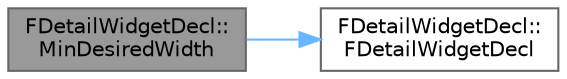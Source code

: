 digraph "FDetailWidgetDecl::MinDesiredWidth"
{
 // INTERACTIVE_SVG=YES
 // LATEX_PDF_SIZE
  bgcolor="transparent";
  edge [fontname=Helvetica,fontsize=10,labelfontname=Helvetica,labelfontsize=10];
  node [fontname=Helvetica,fontsize=10,shape=box,height=0.2,width=0.4];
  rankdir="LR";
  Node1 [id="Node000001",label="FDetailWidgetDecl::\lMinDesiredWidth",height=0.2,width=0.4,color="gray40", fillcolor="grey60", style="filled", fontcolor="black",tooltip=" "];
  Node1 -> Node2 [id="edge1_Node000001_Node000002",color="steelblue1",style="solid",tooltip=" "];
  Node2 [id="Node000002",label="FDetailWidgetDecl::\lFDetailWidgetDecl",height=0.2,width=0.4,color="grey40", fillcolor="white", style="filled",URL="$df/d25/classFDetailWidgetDecl.html#a3fc15551886bec4ca257a93a1b403c5a",tooltip=" "];
}
